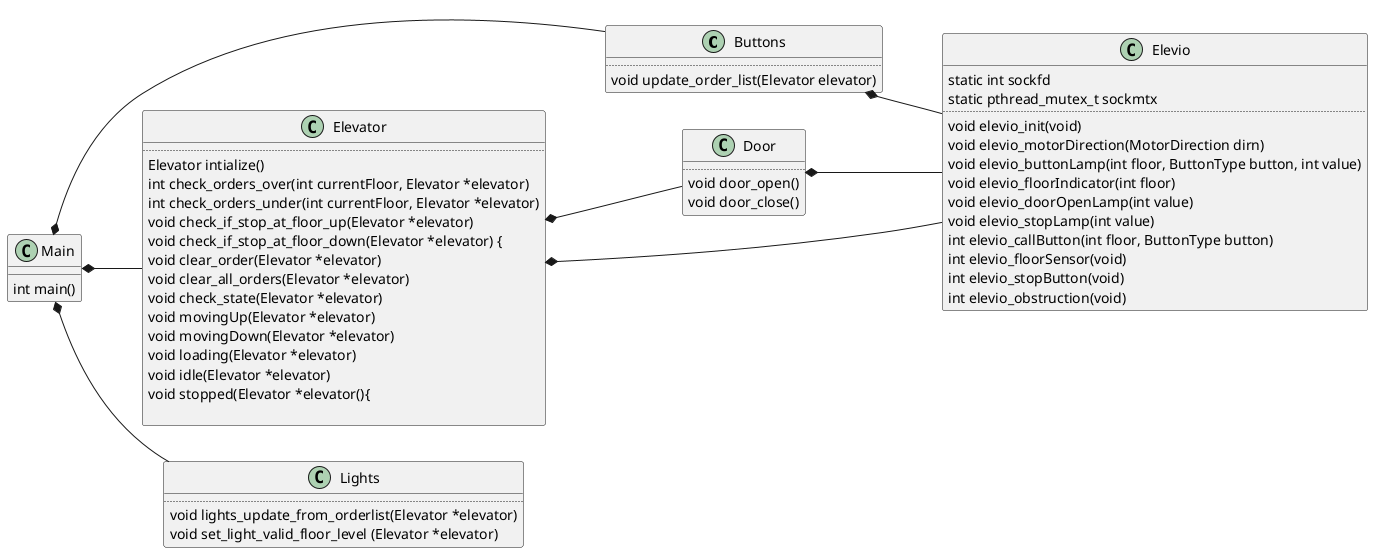 https://plantuml.com/class-diagram

@startuml
left to right direction

class Buttons {
  ..
  void update_order_list(Elevator elevator)
}

class Door {
  ..
  void door_open()
  void door_close()
}

class Elevio {
  static int sockfd
  static pthread_mutex_t sockmtx
  ..
  void elevio_init(void)
  void elevio_motorDirection(MotorDirection dirn)
  void elevio_buttonLamp(int floor, ButtonType button, int value)
  void elevio_floorIndicator(int floor)
  void elevio_doorOpenLamp(int value)
  void elevio_stopLamp(int value)
  int elevio_callButton(int floor, ButtonType button)
  int elevio_floorSensor(void)
  int elevio_stopButton(void)
  int elevio_obstruction(void)
}

class Elevator {
  ..
  Elevator intialize()
  int check_orders_over(int currentFloor, Elevator *elevator)
  int check_orders_under(int currentFloor, Elevator *elevator)
  void check_if_stop_at_floor_up(Elevator *elevator)
  void check_if_stop_at_floor_down(Elevator *elevator) {
  void clear_order(Elevator *elevator)
  void clear_all_orders(Elevator *elevator)
  void check_state(Elevator *elevator)
  void movingUp(Elevator *elevator)
  void movingDown(Elevator *elevator)
  void loading(Elevator *elevator)
  void idle(Elevator *elevator)
  void stopped(Elevator *elevator(){

}

class Lights {
  ..
  void lights_update_from_orderlist(Elevator *elevator)
  void set_light_valid_floor_level (Elevator *elevator)
}

class Main {
  int main()
}

Main *-- Buttons
Main *-- Lights
Main *-- Elevator

Elevator *-- Door
Elevator *-- Elevio

Buttons *-- Elevio

Door *-- Elevio
@enduml
